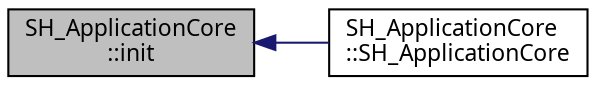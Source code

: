 digraph "SH_ApplicationCore::init"
{
 // INTERACTIVE_SVG=YES
  bgcolor="transparent";
  edge [fontname="Verdana",fontsize="11",labelfontname="Verdana",labelfontsize="11"];
  node [fontname="Verdana",fontsize="11",shape=record];
  rankdir="LR";
  Node1 [label="SH_ApplicationCore\l::init",height=0.2,width=0.4,color="black", fillcolor="grey75", style="filled" fontcolor="black"];
  Node1 -> Node2 [dir="back",color="midnightblue",fontsize="11",style="solid"];
  Node2 [label="SH_ApplicationCore\l::SH_ApplicationCore",height=0.2,width=0.4,color="black",URL="$classSH__ApplicationCore.html#a3c33fe8a39bd571c4c809d8c55603156"];
}

